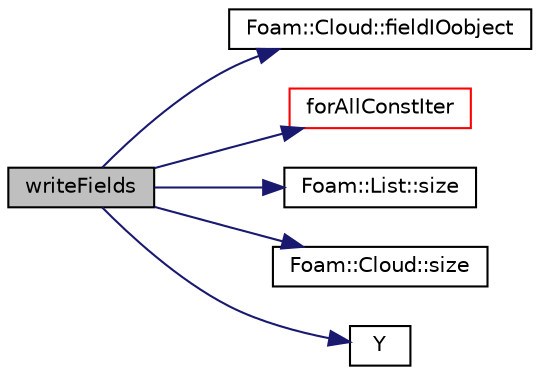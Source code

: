 digraph "writeFields"
{
  bgcolor="transparent";
  edge [fontname="Helvetica",fontsize="10",labelfontname="Helvetica",labelfontsize="10"];
  node [fontname="Helvetica",fontsize="10",shape=record];
  rankdir="LR";
  Node1149 [label="writeFields",height=0.2,width=0.4,color="black", fillcolor="grey75", style="filled", fontcolor="black"];
  Node1149 -> Node1150 [color="midnightblue",fontsize="10",style="solid",fontname="Helvetica"];
  Node1150 [label="Foam::Cloud::fieldIOobject",height=0.2,width=0.4,color="black",URL="$a24697.html#a96931e0eb11f9d9cd97e964e030a2c34",tooltip="Helper to construct IOobject for field and current time. "];
  Node1149 -> Node1151 [color="midnightblue",fontsize="10",style="solid",fontname="Helvetica"];
  Node1151 [label="forAllConstIter",height=0.2,width=0.4,color="red",URL="$a39311.html#ae21e2836509b0fa7f7cedf6493b11b09"];
  Node1149 -> Node1249 [color="midnightblue",fontsize="10",style="solid",fontname="Helvetica"];
  Node1249 [label="Foam::List::size",height=0.2,width=0.4,color="black",URL="$a26833.html#a8a5f6fa29bd4b500caf186f60245b384",tooltip="Override size to be inconsistent with allocated storage. "];
  Node1149 -> Node1448 [color="midnightblue",fontsize="10",style="solid",fontname="Helvetica"];
  Node1448 [label="Foam::Cloud::size",height=0.2,width=0.4,color="black",URL="$a24697.html#a9facbf0a118d395c89884e45a5ca4e4b"];
  Node1149 -> Node1449 [color="midnightblue",fontsize="10",style="solid",fontname="Helvetica"];
  Node1449 [label="Y",height=0.2,width=0.4,color="black",URL="$a25049.html#a6848f342ceff8ea19de9aa136677370f",tooltip="Return const access to mass fractions of mixture []. "];
}
